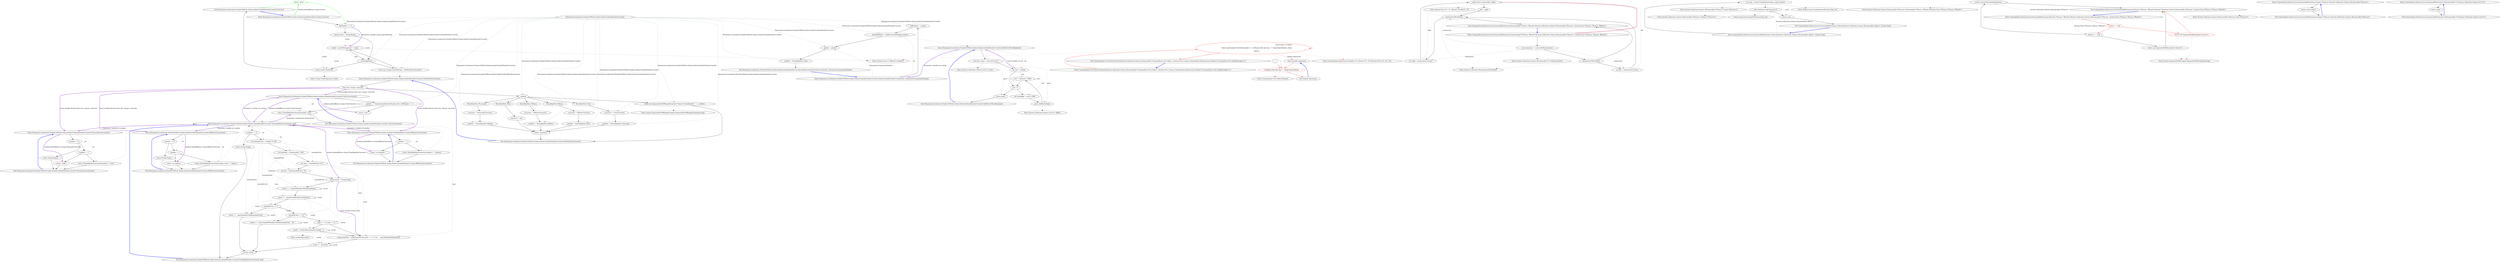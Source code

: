 digraph  {
d9 [label="return ''zero'';", span="19-19", cluster="Humanizer.Localisation.NumberToWords.Italian.ItalianCardinalNumberCruncher.Convert()", color=green, community=0];
d7 [label="Entry Humanizer.Localisation.NumberToWords.Italian.ItalianCardinalNumberCruncher.Convert()", span="15-15", cluster="Humanizer.Localisation.NumberToWords.Italian.ItalianCardinalNumberCruncher.Convert()"];
d8 [label="_fullNumber == 0", span="18-18", cluster="Humanizer.Localisation.NumberToWords.Italian.ItalianCardinalNumberCruncher.Convert()"];
d15 [label="Exit Humanizer.Localisation.NumberToWords.Italian.ItalianCardinalNumberCruncher.Convert()", span="15-15", cluster="Humanizer.Localisation.NumberToWords.Italian.ItalianCardinalNumberCruncher.Convert()"];
d94 [label="Humanizer.Localisation.NumberToWords.Italian.ItalianCardinalNumberCruncher", span=""];
d10 [label="string words = String.Empty", span="21-21", cluster="Humanizer.Localisation.NumberToWords.Italian.ItalianCardinalNumberCruncher.Convert()"];
d13 [label="words = partToString(part) + words", span="27-27", cluster="Humanizer.Localisation.NumberToWords.Italian.ItalianCardinalNumberCruncher.Convert()"];
d14 [label="return words.TrimEnd();", span="31-31", cluster="Humanizer.Localisation.NumberToWords.Italian.ItalianCardinalNumberCruncher.Convert()"];
d1 [label="_fullNumber = number", span="9-9", cluster="Humanizer.Localisation.NumberToWords.Italian.ItalianCardinalNumberCruncher.ItalianCardinalNumberCruncher(int, Humanizer.GrammaticalGender)"];
d2 [label="_threeDigitParts = SplitEveryThreeDigits(number)", span="10-10", cluster="Humanizer.Localisation.NumberToWords.Italian.ItalianCardinalNumberCruncher.ItalianCardinalNumberCruncher(int, Humanizer.GrammaticalGender)"];
d3 [label="_gender = gender", span="11-11", cluster="Humanizer.Localisation.NumberToWords.Italian.ItalianCardinalNumberCruncher.ItalianCardinalNumberCruncher(int, Humanizer.GrammaticalGender)"];
d4 [label="_nextSet = ThreeDigitSets.Units", span="12-12", cluster="Humanizer.Localisation.NumberToWords.Italian.ItalianCardinalNumberCruncher.ItalianCardinalNumberCruncher(int, Humanizer.GrammaticalGender)"];
d11 [label=_threeDigitParts, span="23-23", cluster="Humanizer.Localisation.NumberToWords.Italian.ItalianCardinalNumberCruncher.Convert()"];
d12 [label="Func<int, string> partToString = GetNextPartConverter()", span="25-25", cluster="Humanizer.Localisation.NumberToWords.Italian.ItalianCardinalNumberCruncher.Convert()"];
d30 [label=_nextSet, span="72-72", cluster="Humanizer.Localisation.NumberToWords.Italian.ItalianCardinalNumberCruncher.GetNextPartConverter()"];
d32 [label="converter = UnitsConverter", span="75-75", cluster="Humanizer.Localisation.NumberToWords.Italian.ItalianCardinalNumberCruncher.GetNextPartConverter()"];
d33 [label="_nextSet = ThreeDigitSets.Thousands", span="76-76", cluster="Humanizer.Localisation.NumberToWords.Italian.ItalianCardinalNumberCruncher.GetNextPartConverter()"];
d36 [label="_nextSet = ThreeDigitSets.Millions", span="81-81", cluster="Humanizer.Localisation.NumberToWords.Italian.ItalianCardinalNumberCruncher.GetNextPartConverter()"];
d39 [label="_nextSet = ThreeDigitSets.Billions", span="86-86", cluster="Humanizer.Localisation.NumberToWords.Italian.ItalianCardinalNumberCruncher.GetNextPartConverter()"];
d42 [label="_nextSet = ThreeDigitSets.More", span="91-91", cluster="Humanizer.Localisation.NumberToWords.Italian.ItalianCardinalNumberCruncher.GetNextPartConverter()"];
d45 [label="throw new ArgumentOutOfRangeException(''Unknow ThreeDigitSet: '' + _nextSet);", span="99-99", cluster="Humanizer.Localisation.NumberToWords.Italian.ItalianCardinalNumberCruncher.GetNextPartConverter()"];
d71 [label="_gender == GrammaticalGender.Feminine && _fullNumber == 1", span="170-170", cluster="Humanizer.Localisation.NumberToWords.Italian.ItalianCardinalNumberCruncher.UnitsConverter(int)"];
d17 [label="Entry System.Func<T, TResult>.Invoke(T)", span="0-0", cluster="System.Func<T, TResult>.Invoke(T)"];
d18 [label="Entry string.TrimEnd(params char[])", span="0-0", cluster="string.TrimEnd(params char[])"];
d0 [label="Entry Humanizer.Localisation.NumberToWords.Italian.ItalianCardinalNumberCruncher.ItalianCardinalNumberCruncher(int, Humanizer.GrammaticalGender)", span="7-7", cluster="Humanizer.Localisation.NumberToWords.Italian.ItalianCardinalNumberCruncher.ItalianCardinalNumberCruncher(int, Humanizer.GrammaticalGender)"];
d6 [label="Entry Humanizer.Localisation.NumberToWords.Italian.ItalianCardinalNumberCruncher.SplitEveryThreeDigits(int)", span="46-46", cluster="Humanizer.Localisation.NumberToWords.Italian.ItalianCardinalNumberCruncher.SplitEveryThreeDigits(int)"];
d5 [label="Exit Humanizer.Localisation.NumberToWords.Italian.ItalianCardinalNumberCruncher.ItalianCardinalNumberCruncher(int, Humanizer.GrammaticalGender)", span="7-7", cluster="Humanizer.Localisation.NumberToWords.Italian.ItalianCardinalNumberCruncher.ItalianCardinalNumberCruncher(int, Humanizer.GrammaticalGender)"];
d16 [label="Entry Humanizer.Localisation.NumberToWords.Italian.ItalianCardinalNumberCruncher.GetNextPartConverter()", span="68-68", cluster="Humanizer.Localisation.NumberToWords.Italian.ItalianCardinalNumberCruncher.GetNextPartConverter()"];
d29 [label="Func<int, string> converter", span="70-70", cluster="Humanizer.Localisation.NumberToWords.Italian.ItalianCardinalNumberCruncher.GetNextPartConverter()"];
d31 [label="ThreeDigitSets.Units", span="74-74", cluster="Humanizer.Localisation.NumberToWords.Italian.ItalianCardinalNumberCruncher.GetNextPartConverter()"];
d34 [label="ThreeDigitSets.Thousands", span="79-79", cluster="Humanizer.Localisation.NumberToWords.Italian.ItalianCardinalNumberCruncher.GetNextPartConverter()"];
d37 [label="ThreeDigitSets.Millions", span="84-84", cluster="Humanizer.Localisation.NumberToWords.Italian.ItalianCardinalNumberCruncher.GetNextPartConverter()"];
d40 [label="ThreeDigitSets.Billions", span="89-89", cluster="Humanizer.Localisation.NumberToWords.Italian.ItalianCardinalNumberCruncher.GetNextPartConverter()"];
d43 [label="ThreeDigitSets.More", span="94-94", cluster="Humanizer.Localisation.NumberToWords.Italian.ItalianCardinalNumberCruncher.GetNextPartConverter()"];
d46 [label="return converter;", span="102-102", cluster="Humanizer.Localisation.NumberToWords.Italian.ItalianCardinalNumberCruncher.GetNextPartConverter()"];
d35 [label="converter = ThousandsConverter", span="80-80", cluster="Humanizer.Localisation.NumberToWords.Italian.ItalianCardinalNumberCruncher.GetNextPartConverter()"];
d38 [label="converter = MillionsConverter", span="85-85", cluster="Humanizer.Localisation.NumberToWords.Italian.ItalianCardinalNumberCruncher.GetNextPartConverter()"];
d41 [label="converter = BillionsConverter", span="90-90", cluster="Humanizer.Localisation.NumberToWords.Italian.ItalianCardinalNumberCruncher.GetNextPartConverter()"];
d47 [label="Exit Humanizer.Localisation.NumberToWords.Italian.ItalianCardinalNumberCruncher.GetNextPartConverter()", span="68-68", cluster="Humanizer.Localisation.NumberToWords.Italian.ItalianCardinalNumberCruncher.GetNextPartConverter()"];
d48 [label="Entry System.ArgumentOutOfRangeException.ArgumentOutOfRangeException(string)", span="0-0", cluster="System.ArgumentOutOfRangeException.ArgumentOutOfRangeException(string)"];
d70 [label="Entry Humanizer.Localisation.NumberToWords.Italian.ItalianCardinalNumberCruncher.UnitsConverter(int)", span="167-167", cluster="Humanizer.Localisation.NumberToWords.Italian.ItalianCardinalNumberCruncher.UnitsConverter(int)"];
d72 [label="return ''una'';", span="171-171", cluster="Humanizer.Localisation.NumberToWords.Italian.ItalianCardinalNumberCruncher.UnitsConverter(int)"];
d73 [label="return ThreeDigitSetConverter(number, true);", span="173-173", cluster="Humanizer.Localisation.NumberToWords.Italian.ItalianCardinalNumberCruncher.UnitsConverter(int)"];
d20 [label="int rest = number", span="49-49", cluster="Humanizer.Localisation.NumberToWords.Italian.ItalianCardinalNumberCruncher.SplitEveryThreeDigits(int)"];
d26 [label="Exit Humanizer.Localisation.NumberToWords.Italian.ItalianCardinalNumberCruncher.SplitEveryThreeDigits(int)", span="46-46", cluster="Humanizer.Localisation.NumberToWords.Italian.ItalianCardinalNumberCruncher.SplitEveryThreeDigits(int)"];
d19 [label="List<int> parts = new List<int>()", span="48-48", cluster="Humanizer.Localisation.NumberToWords.Italian.ItalianCardinalNumberCruncher.SplitEveryThreeDigits(int)"];
d75 [label="Entry Humanizer.Localisation.NumberToWords.Italian.ItalianCardinalNumberCruncher.ThousandsConverter(int)", span="181-181", cluster="Humanizer.Localisation.NumberToWords.Italian.ItalianCardinalNumberCruncher.ThousandsConverter(int)"];
d82 [label="Entry Humanizer.Localisation.NumberToWords.Italian.ItalianCardinalNumberCruncher.MillionsConverter(int)", span="197-197", cluster="Humanizer.Localisation.NumberToWords.Italian.ItalianCardinalNumberCruncher.MillionsConverter(int)"];
d89 [label="Entry Humanizer.Localisation.NumberToWords.Italian.ItalianCardinalNumberCruncher.BillionsConverter(int)", span="213-213", cluster="Humanizer.Localisation.NumberToWords.Italian.ItalianCardinalNumberCruncher.BillionsConverter(int)"];
d44 [label="converter = null", span="95-95", cluster="Humanizer.Localisation.NumberToWords.Italian.ItalianCardinalNumberCruncher.GetNextPartConverter()"];
d49 [label="Entry Humanizer.Localisation.NumberToWords.Italian.ItalianCardinalNumberCruncher.ThreeDigitSetConverter(int, bool)", span="111-111", cluster="Humanizer.Localisation.NumberToWords.Italian.ItalianCardinalNumberCruncher.ThreeDigitSetConverter(int, bool)"];
d74 [label="Exit Humanizer.Localisation.NumberToWords.Italian.ItalianCardinalNumberCruncher.UnitsConverter(int)", span="167-167", cluster="Humanizer.Localisation.NumberToWords.Italian.ItalianCardinalNumberCruncher.UnitsConverter(int)"];
d21 [label="rest > 0", span="51-51", cluster="Humanizer.Localisation.NumberToWords.Italian.ItalianCardinalNumberCruncher.SplitEveryThreeDigits(int)"];
d22 [label="int threeDigit = rest % 1000", span="53-53", cluster="Humanizer.Localisation.NumberToWords.Italian.ItalianCardinalNumberCruncher.SplitEveryThreeDigits(int)"];
d24 [label="rest = (int)(rest / 1000)", span="57-57", cluster="Humanizer.Localisation.NumberToWords.Italian.ItalianCardinalNumberCruncher.SplitEveryThreeDigits(int)"];
d25 [label="return parts;", span="60-60", cluster="Humanizer.Localisation.NumberToWords.Italian.ItalianCardinalNumberCruncher.SplitEveryThreeDigits(int)"];
d27 [label="Entry System.Collections.Generic.List<T>.List()", span="0-0", cluster="System.Collections.Generic.List<T>.List()"];
d23 [label="parts.Add(threeDigit)", span="55-55", cluster="Humanizer.Localisation.NumberToWords.Italian.ItalianCardinalNumberCruncher.SplitEveryThreeDigits(int)"];
d81 [label="Exit Humanizer.Localisation.NumberToWords.Italian.ItalianCardinalNumberCruncher.ThousandsConverter(int)", span="181-181", cluster="Humanizer.Localisation.NumberToWords.Italian.ItalianCardinalNumberCruncher.ThousandsConverter(int)"];
d76 [label="number == 0", span="183-183", cluster="Humanizer.Localisation.NumberToWords.Italian.ItalianCardinalNumberCruncher.ThousandsConverter(int)"];
d78 [label="number == 1", span="186-186", cluster="Humanizer.Localisation.NumberToWords.Italian.ItalianCardinalNumberCruncher.ThousandsConverter(int)"];
d80 [label="return ThreeDigitSetConverter(number) + ''mila'';", span="189-189", cluster="Humanizer.Localisation.NumberToWords.Italian.ItalianCardinalNumberCruncher.ThousandsConverter(int)"];
d79 [label="return ''mille'';", span="187-187", cluster="Humanizer.Localisation.NumberToWords.Italian.ItalianCardinalNumberCruncher.ThousandsConverter(int)"];
d88 [label="Exit Humanizer.Localisation.NumberToWords.Italian.ItalianCardinalNumberCruncher.MillionsConverter(int)", span="197-197", cluster="Humanizer.Localisation.NumberToWords.Italian.ItalianCardinalNumberCruncher.MillionsConverter(int)"];
d83 [label="number == 0", span="199-199", cluster="Humanizer.Localisation.NumberToWords.Italian.ItalianCardinalNumberCruncher.MillionsConverter(int)"];
d85 [label="number == 1", span="202-202", cluster="Humanizer.Localisation.NumberToWords.Italian.ItalianCardinalNumberCruncher.MillionsConverter(int)"];
d87 [label="return ThreeDigitSetConverter(number, true) + '' milioni '';", span="205-205", cluster="Humanizer.Localisation.NumberToWords.Italian.ItalianCardinalNumberCruncher.MillionsConverter(int)"];
d86 [label="return ''un milione '';", span="203-203", cluster="Humanizer.Localisation.NumberToWords.Italian.ItalianCardinalNumberCruncher.MillionsConverter(int)"];
d93 [label="Exit Humanizer.Localisation.NumberToWords.Italian.ItalianCardinalNumberCruncher.BillionsConverter(int)", span="213-213", cluster="Humanizer.Localisation.NumberToWords.Italian.ItalianCardinalNumberCruncher.BillionsConverter(int)"];
d90 [label="number == 1", span="215-215", cluster="Humanizer.Localisation.NumberToWords.Italian.ItalianCardinalNumberCruncher.BillionsConverter(int)"];
d92 [label="return ThreeDigitSetConverter(number) + '' miliardi '';", span="218-218", cluster="Humanizer.Localisation.NumberToWords.Italian.ItalianCardinalNumberCruncher.BillionsConverter(int)"];
d91 [label="return ''un miliardo '';", span="216-216", cluster="Humanizer.Localisation.NumberToWords.Italian.ItalianCardinalNumberCruncher.BillionsConverter(int)"];
d68 [label="Exit Humanizer.Localisation.NumberToWords.Italian.ItalianCardinalNumberCruncher.ThreeDigitSetConverter(int, bool)", span="111-111", cluster="Humanizer.Localisation.NumberToWords.Italian.ItalianCardinalNumberCruncher.ThreeDigitSetConverter(int, bool)"];
d50 [label="number == 0", span="113-113", cluster="Humanizer.Localisation.NumberToWords.Italian.ItalianCardinalNumberCruncher.ThreeDigitSetConverter(int, bool)"];
d52 [label="int tensAndUnits = number % 100", span="117-117", cluster="Humanizer.Localisation.NumberToWords.Italian.ItalianCardinalNumberCruncher.ThreeDigitSetConverter(int, bool)"];
d53 [label="int hundreds = (int)(number / 100)", span="119-119", cluster="Humanizer.Localisation.NumberToWords.Italian.ItalianCardinalNumberCruncher.ThreeDigitSetConverter(int, bool)"];
d65 [label="string unitsText = (thisIsLastSet && units == 3 ? ''tré'' : _unitsNumberToText[units])", span="154-154", cluster="Humanizer.Localisation.NumberToWords.Italian.ItalianCardinalNumberCruncher.ThreeDigitSetConverter(int, bool)"];
d56 [label="string words = String.Empty", span="125-125", cluster="Humanizer.Localisation.NumberToWords.Italian.ItalianCardinalNumberCruncher.ThreeDigitSetConverter(int, bool)"];
d28 [label="Entry System.Collections.Generic.List<T>.Add(T)", span="0-0", cluster="System.Collections.Generic.List<T>.Add(T)"];
d77 [label="return String.Empty;", span="184-184", cluster="Humanizer.Localisation.NumberToWords.Italian.ItalianCardinalNumberCruncher.ThousandsConverter(int)"];
d84 [label="return String.Empty;", span="200-200", cluster="Humanizer.Localisation.NumberToWords.Italian.ItalianCardinalNumberCruncher.MillionsConverter(int)"];
d51 [label="return String.Empty;", span="114-114", cluster="Humanizer.Localisation.NumberToWords.Italian.ItalianCardinalNumberCruncher.ThreeDigitSetConverter(int, bool)"];
d67 [label="return words;", span="159-159", cluster="Humanizer.Localisation.NumberToWords.Italian.ItalianCardinalNumberCruncher.ThreeDigitSetConverter(int, bool)"];
d54 [label="int units = tensAndUnits % 10", span="122-122", cluster="Humanizer.Localisation.NumberToWords.Italian.ItalianCardinalNumberCruncher.ThreeDigitSetConverter(int, bool)"];
d55 [label="int tens = (int)(tensAndUnits / 10)", span="123-123", cluster="Humanizer.Localisation.NumberToWords.Italian.ItalianCardinalNumberCruncher.ThreeDigitSetConverter(int, bool)"];
d59 [label="tensAndUnits <= 9", span="133-133", cluster="Humanizer.Localisation.NumberToWords.Italian.ItalianCardinalNumberCruncher.ThreeDigitSetConverter(int, bool)"];
d60 [label="words += _unitsNumberToText[tensAndUnits]", span="136-136", cluster="Humanizer.Localisation.NumberToWords.Italian.ItalianCardinalNumberCruncher.ThreeDigitSetConverter(int, bool)"];
d61 [label="tensAndUnits <= 19", span="138-138", cluster="Humanizer.Localisation.NumberToWords.Italian.ItalianCardinalNumberCruncher.ThreeDigitSetConverter(int, bool)"];
d62 [label="words += _teensUnder20NumberToText[tensAndUnits - 10]", span="141-141", cluster="Humanizer.Localisation.NumberToWords.Italian.ItalianCardinalNumberCruncher.ThreeDigitSetConverter(int, bool)"];
d57 [label="words += _hundredNumberToText[hundreds]", span="128-128", cluster="Humanizer.Localisation.NumberToWords.Italian.ItalianCardinalNumberCruncher.ThreeDigitSetConverter(int, bool)"];
d63 [label="units == 1 || units == 8", span="148-148", cluster="Humanizer.Localisation.NumberToWords.Italian.ItalianCardinalNumberCruncher.ThreeDigitSetConverter(int, bool)"];
d64 [label="words = words.Remove(words.Length - 1)", span="150-150", cluster="Humanizer.Localisation.NumberToWords.Italian.ItalianCardinalNumberCruncher.ThreeDigitSetConverter(int, bool)"];
d66 [label="words += unitsText", span="156-156", cluster="Humanizer.Localisation.NumberToWords.Italian.ItalianCardinalNumberCruncher.ThreeDigitSetConverter(int, bool)"];
d58 [label="words += _tensOver20NumberToText[tens]", span="131-131", cluster="Humanizer.Localisation.NumberToWords.Italian.ItalianCardinalNumberCruncher.ThreeDigitSetConverter(int, bool)"];
d69 [label="Entry string.Remove(int)", span="0-0", cluster="string.Remove(int)"];
m1_5 [label="Entry lambda expression", span="16-16", cluster="lambda expression", file="Switch.cs"];
m1_6 [label="t.IsName() && info.Tag == TargetType.Boolean", span="16-16", cluster="lambda expression", color=red, community=0, file="Switch.cs"];
m1_7 [label="Exit lambda expression", span="16-16", cluster="lambda expression", file="Switch.cs"];
m1_0 [label="Entry CommandLine.Core.Switch.Partition(System.Collections.Generic.IEnumerable<CommandLine.Core.Token>, System.Func<string, CommandLine.Infrastructure.Maybe<CommandLine.Core.TypeDescriptor>>)", span="11-11", cluster="CommandLine.Core.Switch.Partition(System.Collections.Generic.IEnumerable<CommandLine.Core.Token>, System.Func<string, CommandLine.Infrastructure.Maybe<CommandLine.Core.TypeDescriptor>>)", file="Switch.cs"];
m1_1 [label="return from t in tokens\r\n                   where typeLookup(t.Text).Return(info => t.IsName() && info.Tag == TargetType.Boolean, false)\r\n                   select t;", span="15-17", cluster="CommandLine.Core.Switch.Partition(System.Collections.Generic.IEnumerable<CommandLine.Core.Token>, System.Func<string, CommandLine.Infrastructure.Maybe<CommandLine.Core.TypeDescriptor>>)", color=red, community=0, file="Switch.cs"];
m1_2 [label="Exit CommandLine.Core.Switch.Partition(System.Collections.Generic.IEnumerable<CommandLine.Core.Token>, System.Func<string, CommandLine.Infrastructure.Maybe<CommandLine.Core.TypeDescriptor>>)", span="11-11", cluster="CommandLine.Core.Switch.Partition(System.Collections.Generic.IEnumerable<CommandLine.Core.Token>, System.Func<string, CommandLine.Infrastructure.Maybe<CommandLine.Core.TypeDescriptor>>)", file="Switch.cs"];
m1_4 [label="Entry CommandLine.Infrastructure.Maybe<T1>.Return<T1, T2>(System.Func<T1, T2>, T2)", span="100-100", cluster="CommandLine.Infrastructure.Maybe<T1>.Return<T1, T2>(System.Func<T1, T2>, T2)", file="Switch.cs"];
m1_8 [label="Entry CommandLine.Core.Token.IsName()", span="68-68", cluster="CommandLine.Core.Token.IsName()", file="Switch.cs"];
m1_9 [label=t, span="", file="Switch.cs"];
m2_20 [label="Entry System.Func<T1, T2, TResult>.Invoke(T1, T2)", span="0-0", cluster="System.Func<T1, T2, TResult>.Invoke(T1, T2)", file="TypeDescriptor.cs"];
m2_29 [label="Entry System.Collections.Generic.IEnumerable<TSource>.Count<TSource>()", span="0-0", cluster="System.Collections.Generic.IEnumerable<TSource>.Count<TSource>()", file="TypeDescriptor.cs"];
m2_24 [label="Entry CommandLine.Infrastructure.EnumerableExtensions.ToArray(System.Collections.Generic.IEnumerable<object>, System.Type)", span="80-80", cluster="CommandLine.Infrastructure.EnumerableExtensions.ToArray(System.Collections.Generic.IEnumerable<object>, System.Type)", file="TypeDescriptor.cs"];
m2_25 [label="var array = Array.CreateInstance(type, value.Count())", span="82-82", cluster="CommandLine.Infrastructure.EnumerableExtensions.ToArray(System.Collections.Generic.IEnumerable<object>, System.Type)", file="TypeDescriptor.cs"];
m2_26 [label="value.ToArray().CopyTo(array, 0)", span="83-83", cluster="CommandLine.Infrastructure.EnumerableExtensions.ToArray(System.Collections.Generic.IEnumerable<object>, System.Type)", file="TypeDescriptor.cs"];
m2_27 [label="return array;", span="84-84", cluster="CommandLine.Infrastructure.EnumerableExtensions.ToArray(System.Collections.Generic.IEnumerable<object>, System.Type)", file="TypeDescriptor.cs"];
m2_28 [label="Exit CommandLine.Infrastructure.EnumerableExtensions.ToArray(System.Collections.Generic.IEnumerable<object>, System.Type)", span="80-80", cluster="CommandLine.Infrastructure.EnumerableExtensions.ToArray(System.Collections.Generic.IEnumerable<object>, System.Type)", file="TypeDescriptor.cs"];
m2_8 [label="Entry System.Collections.Generic.IEnumerable<TSource>.PairwiseImpl<TSource, TResult>(System.Func<TSource, TSource, TResult>)", span="32-32", cluster="System.Collections.Generic.IEnumerable<TSource>.PairwiseImpl<TSource, TResult>(System.Func<TSource, TSource, TResult>)", file="TypeDescriptor.cs"];
m2_19 [label="Entry System.Collections.IEnumerator.MoveNext()", span="0-0", cluster="System.Collections.IEnumerator.MoveNext()", file="TypeDescriptor.cs"];
m2_30 [label="Entry System.Array.CreateInstance(System.Type, int)", span="0-0", cluster="System.Array.CreateInstance(System.Type, int)", file="TypeDescriptor.cs"];
m2_18 [label="Entry System.Collections.Generic.IEnumerable<T>.GetEnumerator()", span="0-0", cluster="System.Collections.Generic.IEnumerable<T>.GetEnumerator()", file="TypeDescriptor.cs"];
m2_31 [label="Entry System.Collections.Generic.IEnumerable<TSource>.ToArray<TSource>()", span="0-0", cluster="System.Collections.Generic.IEnumerable<TSource>.ToArray<TSource>()", file="TypeDescriptor.cs"];
m2_32 [label="Entry System.Array.CopyTo(System.Array, int)", span="0-0", cluster="System.Array.CopyTo(System.Array, int)", file="TypeDescriptor.cs"];
m2_33 [label="Entry CommandLine.Infrastructure.EnumerableExtensions.Empty<TSource>(System.Collections.Generic.IEnumerable<TSource>)", span="87-87", cluster="CommandLine.Infrastructure.EnumerableExtensions.Empty<TSource>(System.Collections.Generic.IEnumerable<TSource>)", file="TypeDescriptor.cs"];
m2_34 [label="return !source.Any();", span="89-89", cluster="CommandLine.Infrastructure.EnumerableExtensions.Empty<TSource>(System.Collections.Generic.IEnumerable<TSource>)", file="TypeDescriptor.cs"];
m2_35 [label="Exit CommandLine.Infrastructure.EnumerableExtensions.Empty<TSource>(System.Collections.Generic.IEnumerable<TSource>)", span="87-87", cluster="CommandLine.Infrastructure.EnumerableExtensions.Empty<TSource>(System.Collections.Generic.IEnumerable<TSource>)", file="TypeDescriptor.cs"];
m2_36 [label="Entry System.Collections.Generic.IEnumerable<TSource>.Any<TSource>()", span="0-0", cluster="System.Collections.Generic.IEnumerable<TSource>.Any<TSource>()", file="TypeDescriptor.cs"];
m2_7 [label="Entry System.ArgumentNullException.ArgumentNullException(string)", span="0-0", cluster="System.ArgumentNullException.ArgumentNullException(string)", file="TypeDescriptor.cs"];
m2_21 [label="Entry CommandLine.Infrastructure.EnumerableExtensions.ToEnumerable<T>(System.Collections.Generic.List<T>)", span="75-75", cluster="CommandLine.Infrastructure.EnumerableExtensions.ToEnumerable<T>(System.Collections.Generic.List<T>)", file="TypeDescriptor.cs"];
m2_22 [label="return value;", span="77-77", cluster="CommandLine.Infrastructure.EnumerableExtensions.ToEnumerable<T>(System.Collections.Generic.List<T>)", file="TypeDescriptor.cs"];
m2_23 [label="Exit CommandLine.Infrastructure.EnumerableExtensions.ToEnumerable<T>(System.Collections.Generic.List<T>)", span="75-75", cluster="CommandLine.Infrastructure.EnumerableExtensions.ToEnumerable<T>(System.Collections.Generic.List<T>)", file="TypeDescriptor.cs"];
m2_9 [label="Entry CommandLine.Infrastructure.EnumerableExtensions.PairwiseImpl<TSource, TResult>(System.Collections.Generic.IEnumerable<TSource>, System.Func<TSource, TSource, TResult>)", span="32-32", cluster="CommandLine.Infrastructure.EnumerableExtensions.PairwiseImpl<TSource, TResult>(System.Collections.Generic.IEnumerable<TSource>, System.Func<TSource, TSource, TResult>)", file="TypeDescriptor.cs"];
m2_10 [label="var enumerator = source.GetEnumerator()", span="34-34", cluster="CommandLine.Infrastructure.EnumerableExtensions.PairwiseImpl<TSource, TResult>(System.Collections.Generic.IEnumerable<TSource>, System.Func<TSource, TSource, TResult>)", file="TypeDescriptor.cs"];
m2_15 [label="yield return selector(left, right);", span="43-43", cluster="CommandLine.Infrastructure.EnumerableExtensions.PairwiseImpl<TSource, TResult>(System.Collections.Generic.IEnumerable<TSource>, System.Func<TSource, TSource, TResult>)", file="TypeDescriptor.cs"];
m2_11 [label="enumerator.MoveNext()", span="36-36", cluster="CommandLine.Infrastructure.EnumerableExtensions.PairwiseImpl<TSource, TResult>(System.Collections.Generic.IEnumerable<TSource>, System.Func<TSource, TSource, TResult>)", file="TypeDescriptor.cs"];
m2_12 [label="var left = enumerator.Current", span="38-38", cluster="CommandLine.Infrastructure.EnumerableExtensions.PairwiseImpl<TSource, TResult>(System.Collections.Generic.IEnumerable<TSource>, System.Func<TSource, TSource, TResult>)", file="TypeDescriptor.cs"];
m2_13 [label="enumerator.MoveNext()", span="40-40", cluster="CommandLine.Infrastructure.EnumerableExtensions.PairwiseImpl<TSource, TResult>(System.Collections.Generic.IEnumerable<TSource>, System.Func<TSource, TSource, TResult>)", file="TypeDescriptor.cs"];
m2_14 [label="var right = enumerator.Current", span="42-42", cluster="CommandLine.Infrastructure.EnumerableExtensions.PairwiseImpl<TSource, TResult>(System.Collections.Generic.IEnumerable<TSource>, System.Func<TSource, TSource, TResult>)", file="TypeDescriptor.cs"];
m2_16 [label="left = right", span="44-44", cluster="CommandLine.Infrastructure.EnumerableExtensions.PairwiseImpl<TSource, TResult>(System.Collections.Generic.IEnumerable<TSource>, System.Func<TSource, TSource, TResult>)", file="TypeDescriptor.cs"];
m2_17 [label="Exit CommandLine.Infrastructure.EnumerableExtensions.PairwiseImpl<TSource, TResult>(System.Collections.Generic.IEnumerable<TSource>, System.Func<TSource, TSource, TResult>)", span="32-32", cluster="CommandLine.Infrastructure.EnumerableExtensions.PairwiseImpl<TSource, TResult>(System.Collections.Generic.IEnumerable<TSource>, System.Func<TSource, TSource, TResult>)", file="TypeDescriptor.cs"];
m2_0 [label="Entry CommandLine.Infrastructure.EnumerableExtensions.Pairwise<TSource, TResult>(System.Collections.Generic.IEnumerable<TSource>, System.Func<TSource, TSource, TResult>)", span="24-24", cluster="CommandLine.Infrastructure.EnumerableExtensions.Pairwise<TSource, TResult>(System.Collections.Generic.IEnumerable<TSource>, System.Func<TSource, TSource, TResult>)", file="TypeDescriptor.cs"];
m2_1 [label="source == null", span="26-26", cluster="CommandLine.Infrastructure.EnumerableExtensions.Pairwise<TSource, TResult>(System.Collections.Generic.IEnumerable<TSource>, System.Func<TSource, TSource, TResult>)", color=red, community=0, file="TypeDescriptor.cs"];
m2_3 [label="selector == null", span="27-27", cluster="CommandLine.Infrastructure.EnumerableExtensions.Pairwise<TSource, TResult>(System.Collections.Generic.IEnumerable<TSource>, System.Func<TSource, TSource, TResult>)", file="TypeDescriptor.cs"];
m2_5 [label="return source.PairwiseImpl(selector);", span="29-29", cluster="CommandLine.Infrastructure.EnumerableExtensions.Pairwise<TSource, TResult>(System.Collections.Generic.IEnumerable<TSource>, System.Func<TSource, TSource, TResult>)", file="TypeDescriptor.cs"];
m2_2 [label="throw new ArgumentNullException(''source'');", span="26-26", cluster="CommandLine.Infrastructure.EnumerableExtensions.Pairwise<TSource, TResult>(System.Collections.Generic.IEnumerable<TSource>, System.Func<TSource, TSource, TResult>)", color=red, community=0, file="TypeDescriptor.cs"];
m2_4 [label="throw new ArgumentNullException(''selector'');", span="27-27", cluster="CommandLine.Infrastructure.EnumerableExtensions.Pairwise<TSource, TResult>(System.Collections.Generic.IEnumerable<TSource>, System.Func<TSource, TSource, TResult>)", file="TypeDescriptor.cs"];
m2_6 [label="Exit CommandLine.Infrastructure.EnumerableExtensions.Pairwise<TSource, TResult>(System.Collections.Generic.IEnumerable<TSource>, System.Func<TSource, TSource, TResult>)", span="24-24", cluster="CommandLine.Infrastructure.EnumerableExtensions.Pairwise<TSource, TResult>(System.Collections.Generic.IEnumerable<TSource>, System.Func<TSource, TSource, TResult>)", file="TypeDescriptor.cs"];
d9 -> d15  [key=0, style=solid, color=green];
d7 -> d9  [key=3, color=green, style=bold, label="method methodReturn string Convert"];
d7 -> d8  [key=0, style=solid];
d8 -> d9  [key=0, style=solid, color=green];
d8 -> d10  [key=0, style=solid];
d8 -> d13  [key=3, color=darkorchid, style=bold, label="Parameter variable string expectedString"];
d15 -> d7  [key=0, style=bold, color=blue];
d94 -> d8  [key=1, style=dashed, color=darkseagreen4, label="Humanizer.Localisation.NumberToWords.Italian.ItalianCardinalNumberCruncher"];
d94 -> d1  [key=1, style=dashed, color=darkseagreen4, label="Humanizer.Localisation.NumberToWords.Italian.ItalianCardinalNumberCruncher"];
d94 -> d2  [key=1, style=dashed, color=darkseagreen4, label="Humanizer.Localisation.NumberToWords.Italian.ItalianCardinalNumberCruncher"];
d94 -> d3  [key=1, style=dashed, color=darkseagreen4, label="Humanizer.Localisation.NumberToWords.Italian.ItalianCardinalNumberCruncher"];
d94 -> d4  [key=1, style=dashed, color=darkseagreen4, label="Humanizer.Localisation.NumberToWords.Italian.ItalianCardinalNumberCruncher"];
d94 -> d11  [key=1, style=dashed, color=darkseagreen4, label="Humanizer.Localisation.NumberToWords.Italian.ItalianCardinalNumberCruncher"];
d94 -> d12  [key=1, style=dashed, color=darkseagreen4, label="Humanizer.Localisation.NumberToWords.Italian.ItalianCardinalNumberCruncher"];
d94 -> d30  [key=1, style=dashed, color=darkseagreen4, label="Humanizer.Localisation.NumberToWords.Italian.ItalianCardinalNumberCruncher"];
d94 -> d32  [key=1, style=dashed, color=darkseagreen4, label="Humanizer.Localisation.NumberToWords.Italian.ItalianCardinalNumberCruncher"];
d94 -> d33  [key=1, style=dashed, color=darkseagreen4, label="Humanizer.Localisation.NumberToWords.Italian.ItalianCardinalNumberCruncher"];
d94 -> d36  [key=1, style=dashed, color=darkseagreen4, label="Humanizer.Localisation.NumberToWords.Italian.ItalianCardinalNumberCruncher"];
d94 -> d39  [key=1, style=dashed, color=darkseagreen4, label="Humanizer.Localisation.NumberToWords.Italian.ItalianCardinalNumberCruncher"];
d94 -> d42  [key=1, style=dashed, color=darkseagreen4, label="Humanizer.Localisation.NumberToWords.Italian.ItalianCardinalNumberCruncher"];
d94 -> d45  [key=1, style=dashed, color=darkseagreen4, label="Humanizer.Localisation.NumberToWords.Italian.ItalianCardinalNumberCruncher"];
d94 -> d71  [key=1, style=dashed, color=darkseagreen4, label="Humanizer.Localisation.NumberToWords.Italian.ItalianCardinalNumberCruncher"];
d10 -> d11  [key=0, style=solid];
d10 -> d13  [key=1, style=dashed, color=darkseagreen4, label=words];
d10 -> d14  [key=1, style=dashed, color=darkseagreen4, label=words];
d13 -> d13  [key=1, style=dashed, color=darkseagreen4, label=words];
d13 -> d11  [key=0, style=solid];
d13 -> d17  [key=2, style=dotted];
d13 -> d14  [key=1, style=dashed, color=darkseagreen4, label=words];
d14 -> d15  [key=0, style=solid];
d14 -> d18  [key=2, style=dotted];
d1 -> d2  [key=0, style=solid];
d2 -> d3  [key=0, style=solid];
d2 -> d6  [key=2, style=dotted];
d3 -> d4  [key=0, style=solid];
d4 -> d5  [key=0, style=solid];
d11 -> d13  [key=1, style=dashed, color=darkseagreen4, label=part];
d11 -> d14  [key=0, style=solid];
d11 -> d12  [key=0, style=solid];
d12 -> d13  [key=0, style=solid];
d12 -> d16  [key=2, style=dotted];
d30 -> d31  [key=0, style=solid];
d30 -> d34  [key=0, style=solid];
d30 -> d37  [key=0, style=solid];
d30 -> d40  [key=0, style=solid];
d30 -> d43  [key=0, style=solid];
d30 -> d45  [key=0, style=solid];
d32 -> d33  [key=0, style=solid];
d33 -> d46  [key=0, style=solid];
d36 -> d46  [key=0, style=solid];
d39 -> d46  [key=0, style=solid];
d42 -> d46  [key=0, style=solid];
d45 -> d47  [key=0, style=solid];
d45 -> d48  [key=2, style=dotted];
d71 -> d72  [key=0, style=solid];
d71 -> d73  [key=0, style=solid];
d0 -> d1  [key=0, style=solid];
d0 -> d2  [key=1, style=dashed, color=darkseagreen4, label=int];
d0 -> d3  [key=1, style=dashed, color=darkseagreen4, label="Humanizer.GrammaticalGender"];
d6 -> d0  [key=3, color=darkorchid, style=bold, label="Parameter variable int number"];
d6 -> d19  [key=0, style=solid];
d6 -> d20  [key=1, style=dashed, color=darkseagreen4, label=int];
d5 -> d0  [key=0, style=bold, color=blue];
d16 -> d29  [key=0, style=solid];
d29 -> d30  [key=0, style=solid];
d29 -> d70  [key=3, color=darkorchid, style=bold, label="Local variable System.Func<int, string> converter"];
d29 -> d75  [key=3, color=darkorchid, style=bold, label="Local variable System.Func<int, string> converter"];
d29 -> d82  [key=3, color=darkorchid, style=bold, label="Local variable System.Func<int, string> converter"];
d29 -> d89  [key=3, color=darkorchid, style=bold, label="Local variable System.Func<int, string> converter"];
d31 -> d32  [key=0, style=solid];
d34 -> d35  [key=0, style=solid];
d37 -> d38  [key=0, style=solid];
d40 -> d41  [key=0, style=solid];
d43 -> d44  [key=0, style=solid];
d46 -> d47  [key=0, style=solid];
d35 -> d36  [key=0, style=solid];
d38 -> d39  [key=0, style=solid];
d41 -> d42  [key=0, style=solid];
d47 -> d16  [key=0, style=bold, color=blue];
d70 -> d71  [key=0, style=solid];
d70 -> d73  [key=1, style=dashed, color=darkseagreen4, label=int];
d70 -> d72  [key=3, color=darkorchid, style=bold, label="method methodReturn string UnitsConverter"];
d70 -> d49  [key=3, color=darkorchid, style=bold, label="method methodReturn string UnitsConverter"];
d72 -> d74  [key=0, style=solid];
d73 -> d74  [key=0, style=solid];
d73 -> d49  [key=2, style=dotted];
d20 -> d6  [key=3, color=darkorchid, style=bold, label="Local variable int rest"];
d20 -> d21  [key=0, style=solid];
d20 -> d22  [key=1, style=dashed, color=darkseagreen4, label=rest];
d20 -> d24  [key=1, style=dashed, color=darkseagreen4, label=rest];
d26 -> d6  [key=0, style=bold, color=blue];
d19 -> d20  [key=0, style=solid];
d19 -> d27  [key=2, style=dotted];
d19 -> d23  [key=1, style=dashed, color=darkseagreen4, label=parts];
d19 -> d25  [key=1, style=dashed, color=darkseagreen4, label=parts];
d75 -> d76  [key=0, style=solid];
d75 -> d78  [key=1, style=dashed, color=darkseagreen4, label=int];
d75 -> d80  [key=1, style=dashed, color=darkseagreen4, label=int];
d75 -> d79  [key=3, color=darkorchid, style=bold, label="method methodReturn string ThousandsConverter"];
d82 -> d83  [key=0, style=solid];
d82 -> d85  [key=1, style=dashed, color=darkseagreen4, label=int];
d82 -> d87  [key=1, style=dashed, color=darkseagreen4, label=int];
d82 -> d86  [key=3, color=darkorchid, style=bold, label="method methodReturn string MillionsConverter"];
d89 -> d90  [key=0, style=solid];
d89 -> d92  [key=1, style=dashed, color=darkseagreen4, label=int];
d89 -> d91  [key=3, color=darkorchid, style=bold, label="method methodReturn string BillionsConverter"];
d44 -> d46  [key=0, style=solid];
d49 -> d70  [key=3, color=darkorchid, style=bold, label="Parameter variable int number"];
d49 -> d73  [key=3, color=darkorchid, style=bold, label="Parameter variable bool thisIsLastSet"];
d49 -> d75  [key=3, color=darkorchid, style=bold, label="Parameter variable int number"];
d49 -> d82  [key=3, color=darkorchid, style=bold, label="Parameter variable int number"];
d49 -> d89  [key=3, color=darkorchid, style=bold, label="Parameter variable int number"];
d49 -> d50  [key=0, style=solid];
d49 -> d52  [key=1, style=dashed, color=darkseagreen4, label=int];
d49 -> d53  [key=1, style=dashed, color=darkseagreen4, label=int];
d49 -> d65  [key=1, style=dashed, color=darkseagreen4, label=bool];
d49 -> d56  [key=3, color=darkorchid, style=bold, label="method methodReturn string ThreeDigitSetConverter"];
d74 -> d70  [key=0, style=bold, color=blue];
d21 -> d22  [key=0, style=solid];
d21 -> d25  [key=0, style=solid];
d22 -> d23  [key=0, style=solid];
d24 -> d21  [key=0, style=solid];
d24 -> d24  [key=1, style=dashed, color=darkseagreen4, label=rest];
d25 -> d26  [key=0, style=solid];
d23 -> d24  [key=0, style=solid];
d23 -> d28  [key=2, style=dotted];
d81 -> d75  [key=0, style=bold, color=blue];
d76 -> d77  [key=0, style=solid];
d76 -> d78  [key=0, style=solid];
d78 -> d79  [key=0, style=solid];
d78 -> d80  [key=0, style=solid];
d80 -> d49  [key=2, style=dotted];
d80 -> d81  [key=0, style=solid];
d79 -> d81  [key=0, style=solid];
d88 -> d82  [key=0, style=bold, color=blue];
d83 -> d84  [key=0, style=solid];
d83 -> d85  [key=0, style=solid];
d85 -> d86  [key=0, style=solid];
d85 -> d87  [key=0, style=solid];
d87 -> d49  [key=2, style=dotted];
d87 -> d88  [key=0, style=solid];
d86 -> d88  [key=0, style=solid];
d93 -> d89  [key=0, style=bold, color=blue];
d90 -> d91  [key=0, style=solid];
d90 -> d92  [key=0, style=solid];
d92 -> d49  [key=2, style=dotted];
d92 -> d93  [key=0, style=solid];
d91 -> d93  [key=0, style=solid];
d68 -> d49  [key=0, style=bold, color=blue];
d50 -> d51  [key=0, style=solid];
d50 -> d52  [key=0, style=solid];
d52 -> d53  [key=0, style=solid];
d52 -> d54  [key=1, style=dashed, color=darkseagreen4, label=tensAndUnits];
d52 -> d55  [key=1, style=dashed, color=darkseagreen4, label=tensAndUnits];
d52 -> d59  [key=1, style=dashed, color=darkseagreen4, label=tensAndUnits];
d52 -> d60  [key=1, style=dashed, color=darkseagreen4, label=tensAndUnits];
d52 -> d61  [key=1, style=dashed, color=darkseagreen4, label=tensAndUnits];
d52 -> d62  [key=1, style=dashed, color=darkseagreen4, label=tensAndUnits];
d53 -> d54  [key=0, style=solid];
d53 -> d57  [key=1, style=dashed, color=darkseagreen4, label=hundreds];
d65 -> d66  [key=0, style=solid];
d56 -> d65  [key=3, color=darkorchid, style=bold, label="Local variable string words"];
d56 -> d57  [key=0, style=solid];
d77 -> d81  [key=0, style=solid];
d84 -> d88  [key=0, style=solid];
d51 -> d68  [key=0, style=solid];
d67 -> d68  [key=0, style=solid];
d54 -> d65  [key=1, style=dashed, color=darkseagreen4, label=units];
d54 -> d55  [key=0, style=solid];
d54 -> d63  [key=1, style=dashed, color=darkseagreen4, label=units];
d55 -> d56  [key=0, style=solid];
d55 -> d58  [key=1, style=dashed, color=darkseagreen4, label=tens];
d59 -> d60  [key=0, style=solid];
d59 -> d61  [key=0, style=solid];
d60 -> d67  [key=0, style=solid];
d60 -> d60  [key=1, style=dashed, color=darkseagreen4, label=words];
d61 -> d62  [key=0, style=solid];
d61 -> d63  [key=0, style=solid];
d62 -> d67  [key=0, style=solid];
d62 -> d62  [key=1, style=dashed, color=darkseagreen4, label=words];
d57 -> d57  [key=1, style=dashed, color=darkseagreen4, label=words];
d57 -> d58  [key=0, style=solid];
d63 -> d65  [key=0, style=solid];
d63 -> d64  [key=0, style=solid];
d64 -> d65  [key=0, style=solid];
d64 -> d64  [key=1, style=dashed, color=darkseagreen4, label=words];
d64 -> d69  [key=2, style=dotted];
d64 -> d66  [key=1, style=dashed, color=darkseagreen4, label=words];
d66 -> d67  [key=0, style=solid];
d66 -> d66  [key=1, style=dashed, color=darkseagreen4, label=words];
d58 -> d59  [key=0, style=solid];
d58 -> d60  [key=1, style=dashed, color=darkseagreen4, label=words];
d58 -> d62  [key=1, style=dashed, color=darkseagreen4, label=words];
d58 -> d64  [key=1, style=dashed, color=darkseagreen4, label=words];
d58 -> d66  [key=1, style=dashed, color=darkseagreen4, label=words];
d58 -> d58  [key=1, style=dashed, color=darkseagreen4, label=words];
m1_5 -> m1_6  [key=0, style=solid, color=red];
m1_6 -> m1_7  [key=0, style=solid, color=red];
m1_6 -> m1_8  [key=2, style=dotted, color=red];
m1_7 -> m1_5  [key=0, style=bold, color=blue];
m1_0 -> m1_1  [key=0, style=solid, color=red];
m1_1 -> m1_2  [key=0, style=solid, color=red];
m1_1 -> d17  [key=2, style=dotted, color=red];
m1_1 -> m1_4  [key=2, style=dotted, color=red];
m1_1 -> m1_1  [key=1, style=dashed, color=red, label=t];
m1_1 -> m1_5  [key=1, style=dashed, color=red, label="lambda expression"];
m1_1 -> m1_6  [key=1, style=dashed, color=red, label=t];
m1_2 -> m1_0  [key=0, style=bold, color=blue];
m1_9 -> m1_6  [key=1, style=dashed, color=red, label=t];
m2_24 -> m2_25  [key=0, style=solid];
m2_24 -> m2_26  [key=1, style=dashed, color=darkseagreen4, label="System.Collections.Generic.IEnumerable<object>"];
m2_25 -> m2_26  [key=0, style=solid];
m2_25 -> m2_29  [key=2, style=dotted];
m2_25 -> m2_30  [key=2, style=dotted];
m2_25 -> m2_27  [key=1, style=dashed, color=darkseagreen4, label=array];
m2_26 -> m2_27  [key=0, style=solid];
m2_26 -> m2_31  [key=2, style=dotted];
m2_26 -> m2_32  [key=2, style=dotted];
m2_27 -> m2_28  [key=0, style=solid];
m2_28 -> m2_24  [key=0, style=bold, color=blue];
m2_33 -> m2_34  [key=0, style=solid];
m2_34 -> m2_35  [key=0, style=solid];
m2_34 -> m2_36  [key=2, style=dotted];
m2_35 -> m2_33  [key=0, style=bold, color=blue];
m2_21 -> m2_22  [key=0, style=solid];
m2_22 -> m2_23  [key=0, style=solid];
m2_23 -> m2_21  [key=0, style=bold, color=blue];
m2_9 -> m2_10  [key=0, style=solid];
m2_9 -> m2_15  [key=0, style=bold, color=crimson];
m2_10 -> m2_11  [key=0, style=solid];
m2_10 -> m2_18  [key=2, style=dotted];
m2_10 -> m2_12  [key=1, style=dashed, color=darkseagreen4, label=enumerator];
m2_10 -> m2_13  [key=1, style=dashed, color=darkseagreen4, label=enumerator];
m2_10 -> m2_14  [key=1, style=dashed, color=darkseagreen4, label=enumerator];
m2_15 -> m2_16  [key=0, style=solid];
m2_15 -> m2_20  [key=2, style=dotted];
m2_11 -> m2_12  [key=0, style=solid];
m2_11 -> m2_17  [key=0, style=solid];
m2_11 -> m2_19  [key=2, style=dotted];
m2_12 -> m2_13  [key=0, style=solid];
m2_12 -> m2_15  [key=1, style=dashed, color=darkseagreen4, label=left];
m2_13 -> m2_14  [key=0, style=solid];
m2_13 -> m2_17  [key=0, style=solid];
m2_13 -> m2_19  [key=2, style=dotted];
m2_14 -> m2_15  [key=0, style=solid];
m2_14 -> m2_16  [key=1, style=dashed, color=darkseagreen4, label=right];
m2_16 -> m2_13  [key=0, style=solid];
m2_17 -> m2_9  [key=0, style=bold, color=blue];
m2_0 -> m2_1  [key=0, style=solid, color=red];
m2_0 -> m2_3  [key=1, style=dashed, color=darkseagreen4, label="System.Func<TSource, TSource, TResult>"];
m2_0 -> m2_5  [key=1, style=dashed, color=darkseagreen4, label="System.Collections.Generic.IEnumerable<TSource>"];
m2_1 -> m2_2  [key=0, style=solid, color=red];
m2_1 -> m2_3  [key=0, style=solid, color=red];
m2_3 -> m2_4  [key=0, style=solid];
m2_3 -> m2_5  [key=0, style=solid];
m2_5 -> m2_6  [key=0, style=solid];
m2_5 -> m2_8  [key=2, style=dotted];
m2_2 -> m2_6  [key=0, style=solid, color=red];
m2_2 -> m2_7  [key=2, style=dotted, color=red];
m2_4 -> m2_6  [key=0, style=solid];
m2_4 -> m2_7  [key=2, style=dotted];
m2_6 -> m2_0  [key=0, style=bold, color=blue];
}
